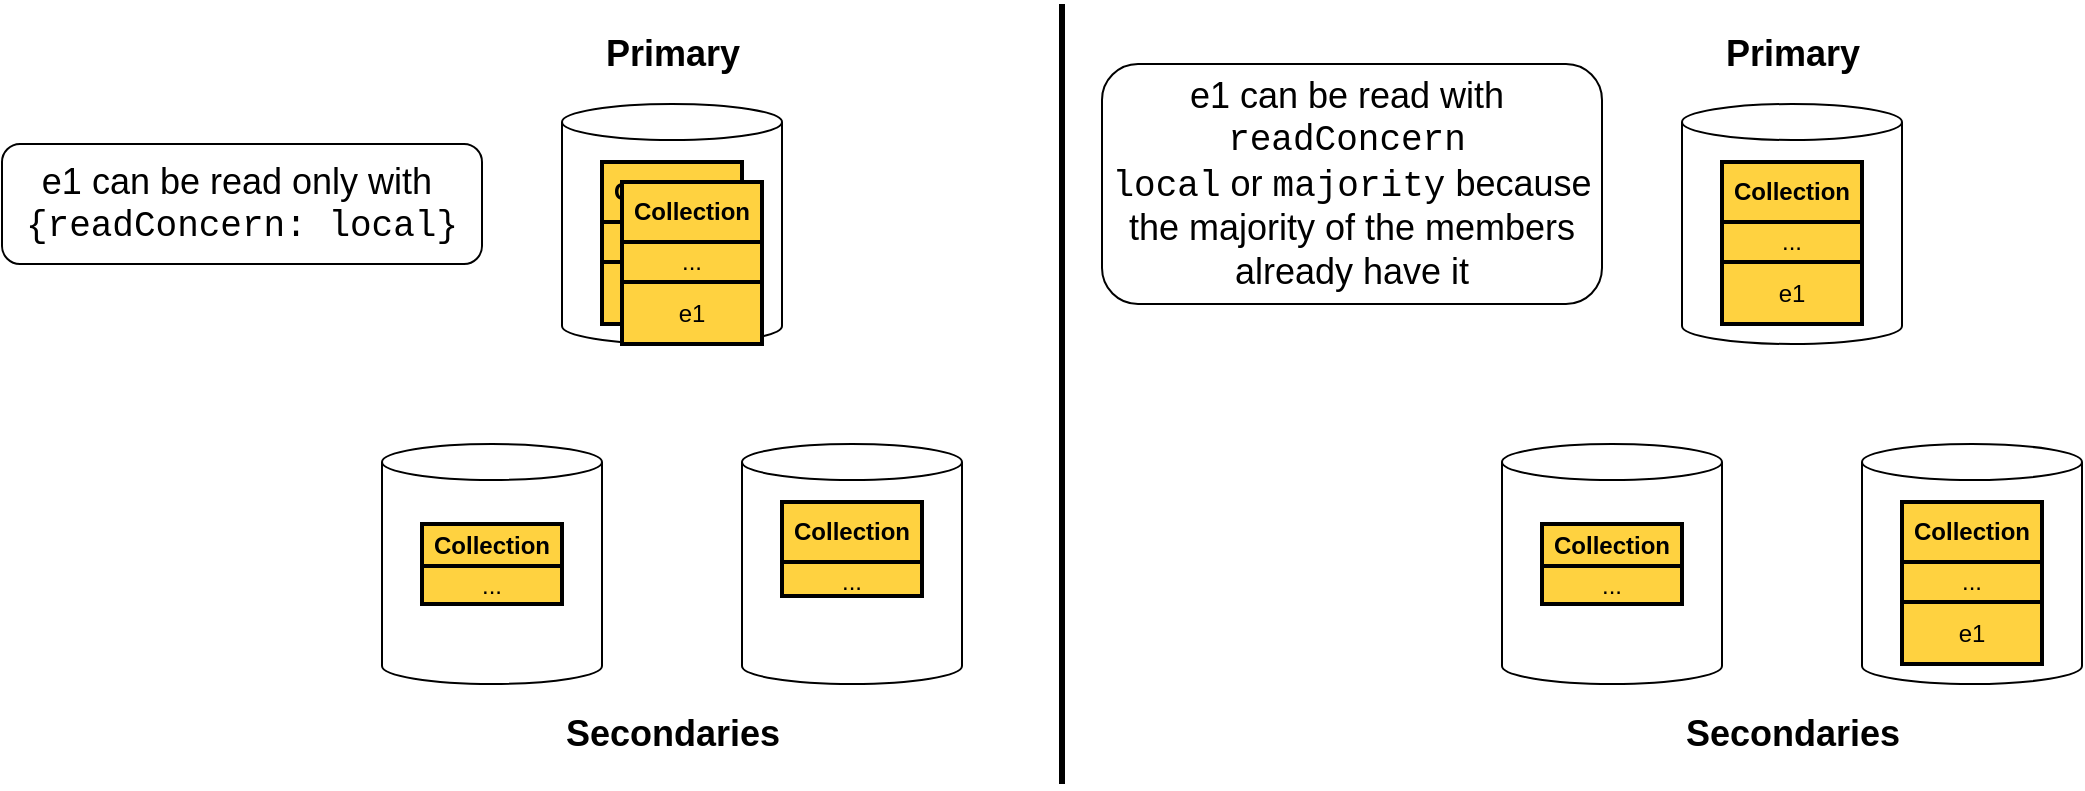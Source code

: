 <mxfile version="14.1.8" type="device"><diagram id="-DoW5VgVJMxclfdXxLTe" name="Page-1"><mxGraphModel dx="796" dy="504" grid="1" gridSize="10" guides="1" tooltips="1" connect="1" arrows="1" fold="1" page="1" pageScale="1" pageWidth="850" pageHeight="1100" math="0" shadow="0"><root><mxCell id="0"/><mxCell id="1" parent="0"/><mxCell id="UnfjPQrztd2R3he0kYFO-3" value="" style="shape=cylinder3;whiteSpace=wrap;html=1;boundedLbl=1;backgroundOutline=1;size=9;strokeColor=#000000;strokeWidth=1;fillColor=none;fontSize=18;" parent="1" vertex="1"><mxGeometry x="310" y="180" width="110" height="120" as="geometry"/></mxCell><mxCell id="UnfjPQrztd2R3he0kYFO-4" value="Collection" style="shape=table;html=1;whiteSpace=wrap;startSize=30;container=1;collapsible=0;childLayout=tableLayout;fontStyle=1;align=center;strokeWidth=2;perimeterSpacing=0;fillColor=#FFD240;" parent="1" vertex="1"><mxGeometry x="330" y="209" width="70" height="81" as="geometry"/></mxCell><mxCell id="UnfjPQrztd2R3he0kYFO-7" style="shape=partialRectangle;html=1;whiteSpace=wrap;collapsible=0;dropTarget=0;pointerEvents=0;top=0;left=0;bottom=0;right=0;points=[[0,0.5],[1,0.5]];portConstraint=eastwest;fillColor=#FFD966;strokeWidth=2;perimeterSpacing=0;" parent="UnfjPQrztd2R3he0kYFO-4" vertex="1"><mxGeometry y="30" width="70" height="20" as="geometry"/></mxCell><mxCell id="UnfjPQrztd2R3he0kYFO-8" value="..." style="shape=partialRectangle;html=1;whiteSpace=wrap;connectable=0;top=1;left=1;bottom=1;right=1;overflow=hidden;strokeWidth=2;perimeterSpacing=0;fillColor=#FFD240;" parent="UnfjPQrztd2R3he0kYFO-7" vertex="1"><mxGeometry width="70" height="20" as="geometry"/></mxCell><mxCell id="UnfjPQrztd2R3he0kYFO-26" style="shape=partialRectangle;html=1;whiteSpace=wrap;collapsible=0;dropTarget=0;pointerEvents=0;top=0;left=0;bottom=0;right=0;points=[[0,0.5],[1,0.5]];portConstraint=eastwest;fillColor=#FFD966;strokeWidth=2;perimeterSpacing=0;" parent="UnfjPQrztd2R3he0kYFO-4" vertex="1"><mxGeometry y="50" width="70" height="31" as="geometry"/></mxCell><mxCell id="UnfjPQrztd2R3he0kYFO-27" value="e1" style="shape=partialRectangle;html=1;whiteSpace=wrap;connectable=0;top=1;left=1;bottom=1;right=1;overflow=hidden;strokeWidth=2;perimeterSpacing=0;fillColor=#FFD240;" parent="UnfjPQrztd2R3he0kYFO-26" vertex="1"><mxGeometry width="70" height="31" as="geometry"/></mxCell><mxCell id="UnfjPQrztd2R3he0kYFO-11" value="" style="shape=cylinder3;whiteSpace=wrap;html=1;boundedLbl=1;backgroundOutline=1;size=9;strokeColor=#000000;strokeWidth=1;fillColor=none;fontSize=18;" parent="1" vertex="1"><mxGeometry x="400" y="350" width="110" height="120" as="geometry"/></mxCell><mxCell id="UnfjPQrztd2R3he0kYFO-12" value="" style="shape=cylinder3;whiteSpace=wrap;html=1;boundedLbl=1;backgroundOutline=1;size=9;strokeColor=#000000;strokeWidth=1;fillColor=none;fontSize=18;" parent="1" vertex="1"><mxGeometry x="220" y="350" width="110" height="120" as="geometry"/></mxCell><mxCell id="UnfjPQrztd2R3he0kYFO-13" value="Collection" style="shape=table;html=1;whiteSpace=wrap;startSize=21;container=1;collapsible=0;childLayout=tableLayout;fontStyle=1;align=center;strokeWidth=2;perimeterSpacing=0;fillColor=#FFD240;" parent="1" vertex="1"><mxGeometry x="240" y="390" width="70" height="40" as="geometry"/></mxCell><mxCell id="UnfjPQrztd2R3he0kYFO-14" style="shape=partialRectangle;html=1;whiteSpace=wrap;collapsible=0;dropTarget=0;pointerEvents=0;top=0;left=0;bottom=0;right=0;points=[[0,0.5],[1,0.5]];portConstraint=eastwest;fillColor=#FFD966;strokeWidth=2;perimeterSpacing=0;" parent="UnfjPQrztd2R3he0kYFO-13" vertex="1"><mxGeometry y="21" width="70" height="19" as="geometry"/></mxCell><mxCell id="UnfjPQrztd2R3he0kYFO-15" value="..." style="shape=partialRectangle;html=1;whiteSpace=wrap;connectable=0;top=1;left=1;bottom=1;right=1;overflow=hidden;strokeWidth=2;perimeterSpacing=0;fillColor=#FFD240;" parent="UnfjPQrztd2R3he0kYFO-14" vertex="1"><mxGeometry width="70" height="19" as="geometry"/></mxCell><mxCell id="UnfjPQrztd2R3he0kYFO-16" value="Collection" style="shape=table;html=1;whiteSpace=wrap;startSize=30;container=1;collapsible=0;childLayout=tableLayout;fontStyle=1;align=center;strokeWidth=2;perimeterSpacing=0;fillColor=#FFD240;" parent="1" vertex="1"><mxGeometry x="420" y="379" width="70" height="47" as="geometry"/></mxCell><mxCell id="UnfjPQrztd2R3he0kYFO-17" style="shape=partialRectangle;html=1;whiteSpace=wrap;collapsible=0;dropTarget=0;pointerEvents=0;top=0;left=0;bottom=0;right=0;points=[[0,0.5],[1,0.5]];portConstraint=eastwest;fillColor=#FFD966;strokeWidth=2;perimeterSpacing=0;" parent="UnfjPQrztd2R3he0kYFO-16" vertex="1"><mxGeometry y="30" width="70" height="17" as="geometry"/></mxCell><mxCell id="UnfjPQrztd2R3he0kYFO-18" value="..." style="shape=partialRectangle;html=1;whiteSpace=wrap;connectable=0;top=1;left=1;bottom=1;right=1;overflow=hidden;strokeWidth=2;perimeterSpacing=0;fillColor=#FFD240;" parent="UnfjPQrztd2R3he0kYFO-17" vertex="1"><mxGeometry width="70" height="17" as="geometry"/></mxCell><mxCell id="UnfjPQrztd2R3he0kYFO-23" value="Primary" style="text;html=1;align=center;verticalAlign=middle;resizable=0;points=[];autosize=1;fontSize=18;fontStyle=1" parent="1" vertex="1"><mxGeometry x="325" y="140" width="80" height="30" as="geometry"/></mxCell><mxCell id="UnfjPQrztd2R3he0kYFO-24" value="Secondaries" style="text;html=1;align=center;verticalAlign=middle;resizable=0;points=[];autosize=1;fontSize=18;fontStyle=1" parent="1" vertex="1"><mxGeometry x="305" y="480" width="120" height="30" as="geometry"/></mxCell><mxCell id="UnfjPQrztd2R3he0kYFO-29" value="" style="endArrow=none;html=1;strokeWidth=3;" parent="1" edge="1"><mxGeometry width="50" height="50" relative="1" as="geometry"><mxPoint x="560" y="520" as="sourcePoint"/><mxPoint x="560" y="130" as="targetPoint"/></mxGeometry></mxCell><mxCell id="UnfjPQrztd2R3he0kYFO-30" value="" style="shape=cylinder3;whiteSpace=wrap;html=1;boundedLbl=1;backgroundOutline=1;size=9;strokeColor=#000000;strokeWidth=1;fillColor=none;fontSize=18;" parent="1" vertex="1"><mxGeometry x="870" y="180" width="110" height="120" as="geometry"/></mxCell><mxCell id="UnfjPQrztd2R3he0kYFO-31" value="Collection" style="shape=table;html=1;whiteSpace=wrap;startSize=30;container=1;collapsible=0;childLayout=tableLayout;fontStyle=1;align=center;strokeWidth=2;perimeterSpacing=0;fillColor=#FFD240;" parent="1" vertex="1"><mxGeometry x="890" y="209" width="70" height="81" as="geometry"/></mxCell><mxCell id="UnfjPQrztd2R3he0kYFO-32" style="shape=partialRectangle;html=1;whiteSpace=wrap;collapsible=0;dropTarget=0;pointerEvents=0;top=0;left=0;bottom=0;right=0;points=[[0,0.5],[1,0.5]];portConstraint=eastwest;fillColor=#FFD966;strokeWidth=2;perimeterSpacing=0;" parent="UnfjPQrztd2R3he0kYFO-31" vertex="1"><mxGeometry y="30" width="70" height="20" as="geometry"/></mxCell><mxCell id="UnfjPQrztd2R3he0kYFO-33" value="..." style="shape=partialRectangle;html=1;whiteSpace=wrap;connectable=0;top=1;left=1;bottom=1;right=1;overflow=hidden;strokeWidth=2;perimeterSpacing=0;fillColor=#FFD240;" parent="UnfjPQrztd2R3he0kYFO-32" vertex="1"><mxGeometry width="70" height="20" as="geometry"/></mxCell><mxCell id="UnfjPQrztd2R3he0kYFO-34" style="shape=partialRectangle;html=1;whiteSpace=wrap;collapsible=0;dropTarget=0;pointerEvents=0;top=0;left=0;bottom=0;right=0;points=[[0,0.5],[1,0.5]];portConstraint=eastwest;fillColor=#FFD966;strokeWidth=2;perimeterSpacing=0;" parent="UnfjPQrztd2R3he0kYFO-31" vertex="1"><mxGeometry y="50" width="70" height="31" as="geometry"/></mxCell><mxCell id="UnfjPQrztd2R3he0kYFO-35" value="e1" style="shape=partialRectangle;html=1;whiteSpace=wrap;connectable=0;top=1;left=1;bottom=1;right=1;overflow=hidden;strokeWidth=2;perimeterSpacing=0;fillColor=#FFD240;" parent="UnfjPQrztd2R3he0kYFO-34" vertex="1"><mxGeometry width="70" height="31" as="geometry"/></mxCell><mxCell id="UnfjPQrztd2R3he0kYFO-36" value="" style="shape=cylinder3;whiteSpace=wrap;html=1;boundedLbl=1;backgroundOutline=1;size=9;strokeColor=#000000;strokeWidth=1;fillColor=none;fontSize=18;" parent="1" vertex="1"><mxGeometry x="960" y="350" width="110" height="120" as="geometry"/></mxCell><mxCell id="UnfjPQrztd2R3he0kYFO-37" value="" style="shape=cylinder3;whiteSpace=wrap;html=1;boundedLbl=1;backgroundOutline=1;size=9;strokeColor=#000000;strokeWidth=1;fillColor=none;fontSize=18;" parent="1" vertex="1"><mxGeometry x="780" y="350" width="110" height="120" as="geometry"/></mxCell><mxCell id="UnfjPQrztd2R3he0kYFO-38" value="Collection" style="shape=table;html=1;whiteSpace=wrap;startSize=21;container=1;collapsible=0;childLayout=tableLayout;fontStyle=1;align=center;strokeWidth=2;perimeterSpacing=0;fillColor=#FFD240;" parent="1" vertex="1"><mxGeometry x="800" y="390" width="70" height="40" as="geometry"/></mxCell><mxCell id="UnfjPQrztd2R3he0kYFO-39" style="shape=partialRectangle;html=1;whiteSpace=wrap;collapsible=0;dropTarget=0;pointerEvents=0;top=0;left=0;bottom=0;right=0;points=[[0,0.5],[1,0.5]];portConstraint=eastwest;fillColor=#FFD966;strokeWidth=2;perimeterSpacing=0;" parent="UnfjPQrztd2R3he0kYFO-38" vertex="1"><mxGeometry y="21" width="70" height="19" as="geometry"/></mxCell><mxCell id="UnfjPQrztd2R3he0kYFO-40" value="..." style="shape=partialRectangle;html=1;whiteSpace=wrap;connectable=0;top=1;left=1;bottom=1;right=1;overflow=hidden;strokeWidth=2;perimeterSpacing=0;fillColor=#FFD240;" parent="UnfjPQrztd2R3he0kYFO-39" vertex="1"><mxGeometry width="70" height="19" as="geometry"/></mxCell><mxCell id="UnfjPQrztd2R3he0kYFO-44" value="Primary" style="text;html=1;align=center;verticalAlign=middle;resizable=0;points=[];autosize=1;fontSize=18;fontStyle=1" parent="1" vertex="1"><mxGeometry x="885" y="140" width="80" height="30" as="geometry"/></mxCell><mxCell id="UnfjPQrztd2R3he0kYFO-45" value="Secondaries" style="text;html=1;align=center;verticalAlign=middle;resizable=0;points=[];autosize=1;fontSize=18;fontStyle=1" parent="1" vertex="1"><mxGeometry x="865" y="480" width="120" height="30" as="geometry"/></mxCell><mxCell id="UnfjPQrztd2R3he0kYFO-47" value="Collection" style="shape=table;html=1;whiteSpace=wrap;startSize=30;container=1;collapsible=0;childLayout=tableLayout;fontStyle=1;align=center;strokeWidth=2;perimeterSpacing=0;fillColor=#FFD240;" parent="1" vertex="1"><mxGeometry x="980" y="379" width="70" height="81" as="geometry"/></mxCell><mxCell id="UnfjPQrztd2R3he0kYFO-48" style="shape=partialRectangle;html=1;whiteSpace=wrap;collapsible=0;dropTarget=0;pointerEvents=0;top=0;left=0;bottom=0;right=0;points=[[0,0.5],[1,0.5]];portConstraint=eastwest;fillColor=#FFD966;strokeWidth=2;perimeterSpacing=0;" parent="UnfjPQrztd2R3he0kYFO-47" vertex="1"><mxGeometry y="30" width="70" height="20" as="geometry"/></mxCell><mxCell id="UnfjPQrztd2R3he0kYFO-49" value="..." style="shape=partialRectangle;html=1;whiteSpace=wrap;connectable=0;top=1;left=1;bottom=1;right=1;overflow=hidden;strokeWidth=2;perimeterSpacing=0;fillColor=#FFD240;" parent="UnfjPQrztd2R3he0kYFO-48" vertex="1"><mxGeometry width="70" height="20" as="geometry"/></mxCell><mxCell id="UnfjPQrztd2R3he0kYFO-50" style="shape=partialRectangle;html=1;whiteSpace=wrap;collapsible=0;dropTarget=0;pointerEvents=0;top=0;left=0;bottom=0;right=0;points=[[0,0.5],[1,0.5]];portConstraint=eastwest;fillColor=#FFD966;strokeWidth=2;perimeterSpacing=0;" parent="UnfjPQrztd2R3he0kYFO-47" vertex="1"><mxGeometry y="50" width="70" height="31" as="geometry"/></mxCell><mxCell id="UnfjPQrztd2R3he0kYFO-51" value="e1" style="shape=partialRectangle;html=1;whiteSpace=wrap;connectable=0;top=1;left=1;bottom=1;right=1;overflow=hidden;strokeWidth=2;perimeterSpacing=0;fillColor=#FFD240;" parent="UnfjPQrztd2R3he0kYFO-50" vertex="1"><mxGeometry width="70" height="31" as="geometry"/></mxCell><mxCell id="UnfjPQrztd2R3he0kYFO-53" value="&lt;span style=&quot;font-size: 18px&quot;&gt;e1 can be read only with&amp;nbsp;&lt;/span&gt;&lt;br style=&quot;font-size: 18px&quot;&gt;&lt;font face=&quot;Courier New&quot; style=&quot;font-size: 18px&quot;&gt;{readConcern: local}&lt;/font&gt;" style="rounded=1;whiteSpace=wrap;html=1;" parent="1" vertex="1"><mxGeometry x="30" y="200" width="240" height="60" as="geometry"/></mxCell><mxCell id="UnfjPQrztd2R3he0kYFO-54" value="&lt;span style=&quot;font-size: 18px&quot;&gt;e1 can be read with&amp;nbsp;&lt;/span&gt;&lt;br style=&quot;font-size: 18px&quot;&gt;&lt;font face=&quot;Courier New&quot; style=&quot;font-size: 18px&quot;&gt;readConcern&lt;/font&gt;&lt;span style=&quot;font-size: 18px&quot;&gt;&amp;nbsp;&lt;/span&gt;&lt;font face=&quot;Courier New&quot; style=&quot;font-size: 18px&quot;&gt;&lt;br&gt;&lt;/font&gt;&lt;span style=&quot;font-size: 18px&quot;&gt;&lt;font face=&quot;Courier New&quot;&gt;local&lt;/font&gt; or &lt;font face=&quot;Courier New&quot;&gt;majority&lt;/font&gt; because the majority of the members already have it&lt;/span&gt;" style="rounded=1;whiteSpace=wrap;html=1;" parent="1" vertex="1"><mxGeometry x="580" y="160" width="250" height="120" as="geometry"/></mxCell><mxCell id="R_9_W-Aq5Cms5hkTgZdZ-1" value="Collection" style="shape=table;html=1;whiteSpace=wrap;startSize=30;container=1;collapsible=0;childLayout=tableLayout;fontStyle=1;align=center;strokeWidth=2;perimeterSpacing=0;fillColor=#FFD240;" vertex="1" parent="1"><mxGeometry x="340" y="219" width="70" height="81" as="geometry"/></mxCell><mxCell id="R_9_W-Aq5Cms5hkTgZdZ-2" style="shape=partialRectangle;html=1;whiteSpace=wrap;collapsible=0;dropTarget=0;pointerEvents=0;top=0;left=0;bottom=0;right=0;points=[[0,0.5],[1,0.5]];portConstraint=eastwest;fillColor=#FFD966;strokeWidth=2;perimeterSpacing=0;" vertex="1" parent="R_9_W-Aq5Cms5hkTgZdZ-1"><mxGeometry y="30" width="70" height="20" as="geometry"/></mxCell><mxCell id="R_9_W-Aq5Cms5hkTgZdZ-3" value="..." style="shape=partialRectangle;html=1;whiteSpace=wrap;connectable=0;top=1;left=1;bottom=1;right=1;overflow=hidden;strokeWidth=2;perimeterSpacing=0;fillColor=#FFD240;" vertex="1" parent="R_9_W-Aq5Cms5hkTgZdZ-2"><mxGeometry width="70" height="20" as="geometry"/></mxCell><mxCell id="R_9_W-Aq5Cms5hkTgZdZ-4" style="shape=partialRectangle;html=1;whiteSpace=wrap;collapsible=0;dropTarget=0;pointerEvents=0;top=0;left=0;bottom=0;right=0;points=[[0,0.5],[1,0.5]];portConstraint=eastwest;fillColor=#FFD966;strokeWidth=2;perimeterSpacing=0;" vertex="1" parent="R_9_W-Aq5Cms5hkTgZdZ-1"><mxGeometry y="50" width="70" height="31" as="geometry"/></mxCell><mxCell id="R_9_W-Aq5Cms5hkTgZdZ-5" value="e1" style="shape=partialRectangle;html=1;whiteSpace=wrap;connectable=0;top=1;left=1;bottom=1;right=1;overflow=hidden;strokeWidth=2;perimeterSpacing=0;fillColor=#FFD240;" vertex="1" parent="R_9_W-Aq5Cms5hkTgZdZ-4"><mxGeometry width="70" height="31" as="geometry"/></mxCell></root></mxGraphModel></diagram></mxfile>